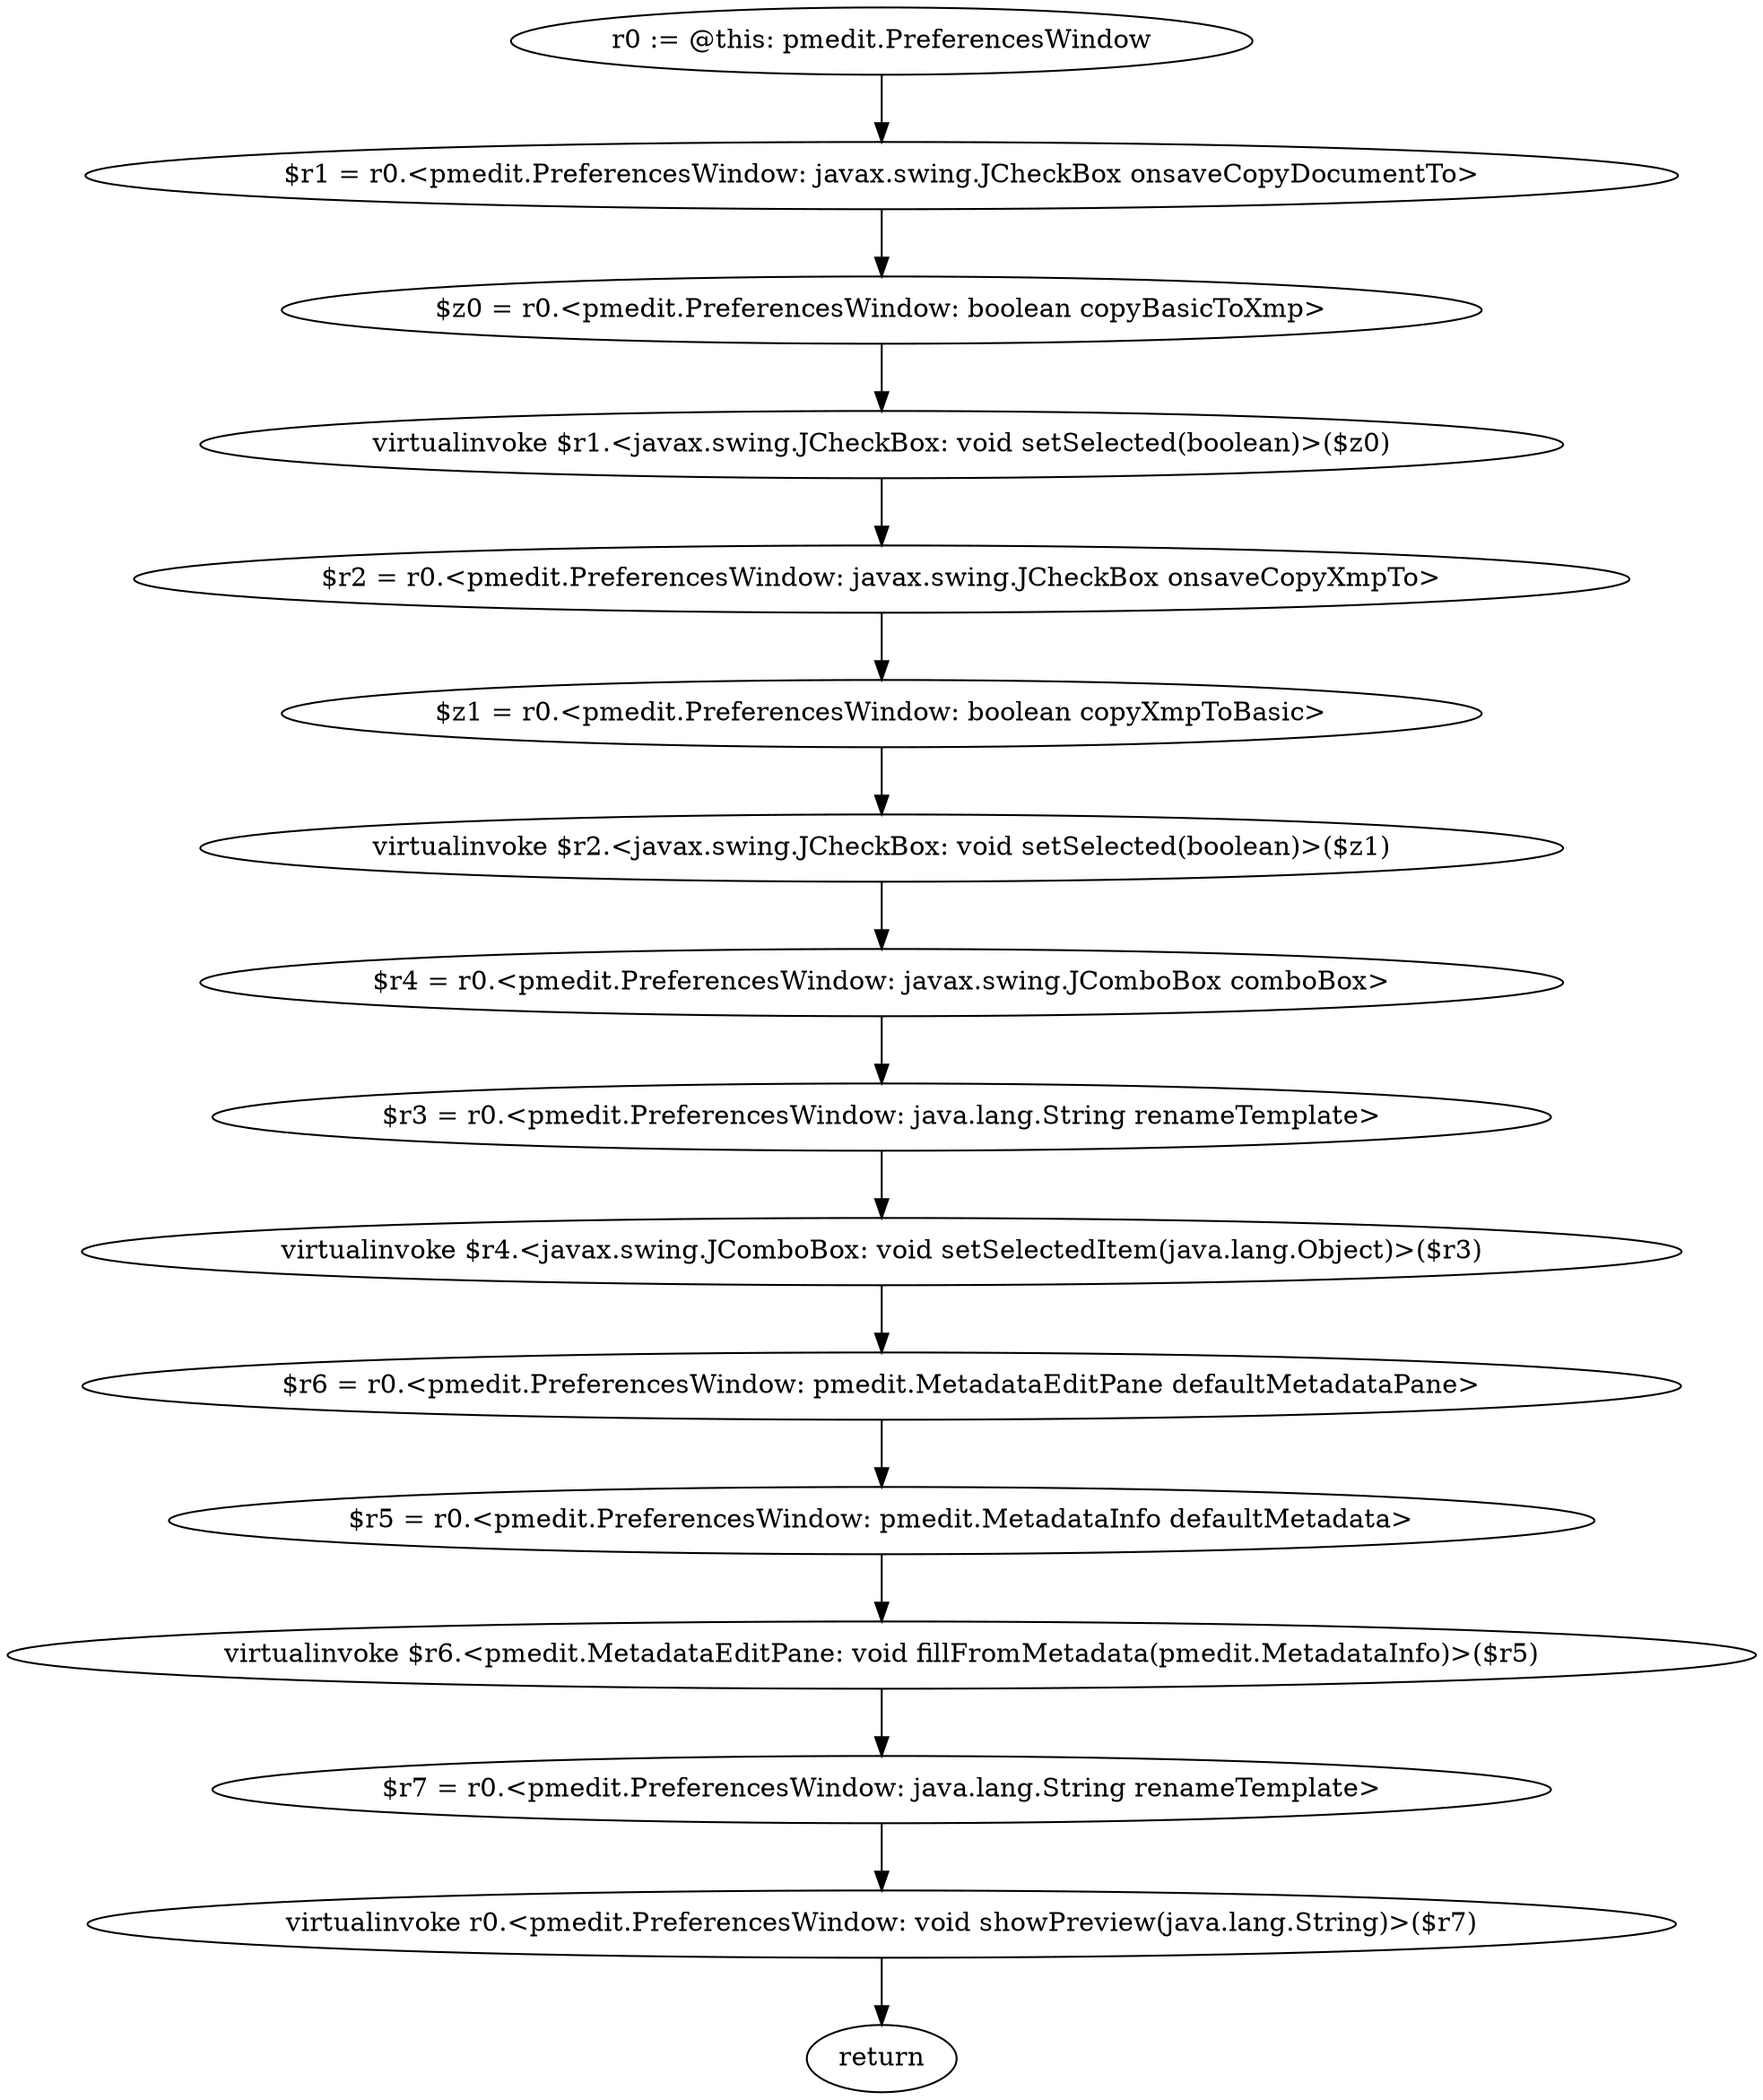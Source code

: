 digraph "unitGraph" {
    "r0 := @this: pmedit.PreferencesWindow"
    "$r1 = r0.<pmedit.PreferencesWindow: javax.swing.JCheckBox onsaveCopyDocumentTo>"
    "$z0 = r0.<pmedit.PreferencesWindow: boolean copyBasicToXmp>"
    "virtualinvoke $r1.<javax.swing.JCheckBox: void setSelected(boolean)>($z0)"
    "$r2 = r0.<pmedit.PreferencesWindow: javax.swing.JCheckBox onsaveCopyXmpTo>"
    "$z1 = r0.<pmedit.PreferencesWindow: boolean copyXmpToBasic>"
    "virtualinvoke $r2.<javax.swing.JCheckBox: void setSelected(boolean)>($z1)"
    "$r4 = r0.<pmedit.PreferencesWindow: javax.swing.JComboBox comboBox>"
    "$r3 = r0.<pmedit.PreferencesWindow: java.lang.String renameTemplate>"
    "virtualinvoke $r4.<javax.swing.JComboBox: void setSelectedItem(java.lang.Object)>($r3)"
    "$r6 = r0.<pmedit.PreferencesWindow: pmedit.MetadataEditPane defaultMetadataPane>"
    "$r5 = r0.<pmedit.PreferencesWindow: pmedit.MetadataInfo defaultMetadata>"
    "virtualinvoke $r6.<pmedit.MetadataEditPane: void fillFromMetadata(pmedit.MetadataInfo)>($r5)"
    "$r7 = r0.<pmedit.PreferencesWindow: java.lang.String renameTemplate>"
    "virtualinvoke r0.<pmedit.PreferencesWindow: void showPreview(java.lang.String)>($r7)"
    "return"
    "r0 := @this: pmedit.PreferencesWindow"->"$r1 = r0.<pmedit.PreferencesWindow: javax.swing.JCheckBox onsaveCopyDocumentTo>";
    "$r1 = r0.<pmedit.PreferencesWindow: javax.swing.JCheckBox onsaveCopyDocumentTo>"->"$z0 = r0.<pmedit.PreferencesWindow: boolean copyBasicToXmp>";
    "$z0 = r0.<pmedit.PreferencesWindow: boolean copyBasicToXmp>"->"virtualinvoke $r1.<javax.swing.JCheckBox: void setSelected(boolean)>($z0)";
    "virtualinvoke $r1.<javax.swing.JCheckBox: void setSelected(boolean)>($z0)"->"$r2 = r0.<pmedit.PreferencesWindow: javax.swing.JCheckBox onsaveCopyXmpTo>";
    "$r2 = r0.<pmedit.PreferencesWindow: javax.swing.JCheckBox onsaveCopyXmpTo>"->"$z1 = r0.<pmedit.PreferencesWindow: boolean copyXmpToBasic>";
    "$z1 = r0.<pmedit.PreferencesWindow: boolean copyXmpToBasic>"->"virtualinvoke $r2.<javax.swing.JCheckBox: void setSelected(boolean)>($z1)";
    "virtualinvoke $r2.<javax.swing.JCheckBox: void setSelected(boolean)>($z1)"->"$r4 = r0.<pmedit.PreferencesWindow: javax.swing.JComboBox comboBox>";
    "$r4 = r0.<pmedit.PreferencesWindow: javax.swing.JComboBox comboBox>"->"$r3 = r0.<pmedit.PreferencesWindow: java.lang.String renameTemplate>";
    "$r3 = r0.<pmedit.PreferencesWindow: java.lang.String renameTemplate>"->"virtualinvoke $r4.<javax.swing.JComboBox: void setSelectedItem(java.lang.Object)>($r3)";
    "virtualinvoke $r4.<javax.swing.JComboBox: void setSelectedItem(java.lang.Object)>($r3)"->"$r6 = r0.<pmedit.PreferencesWindow: pmedit.MetadataEditPane defaultMetadataPane>";
    "$r6 = r0.<pmedit.PreferencesWindow: pmedit.MetadataEditPane defaultMetadataPane>"->"$r5 = r0.<pmedit.PreferencesWindow: pmedit.MetadataInfo defaultMetadata>";
    "$r5 = r0.<pmedit.PreferencesWindow: pmedit.MetadataInfo defaultMetadata>"->"virtualinvoke $r6.<pmedit.MetadataEditPane: void fillFromMetadata(pmedit.MetadataInfo)>($r5)";
    "virtualinvoke $r6.<pmedit.MetadataEditPane: void fillFromMetadata(pmedit.MetadataInfo)>($r5)"->"$r7 = r0.<pmedit.PreferencesWindow: java.lang.String renameTemplate>";
    "$r7 = r0.<pmedit.PreferencesWindow: java.lang.String renameTemplate>"->"virtualinvoke r0.<pmedit.PreferencesWindow: void showPreview(java.lang.String)>($r7)";
    "virtualinvoke r0.<pmedit.PreferencesWindow: void showPreview(java.lang.String)>($r7)"->"return";
}
